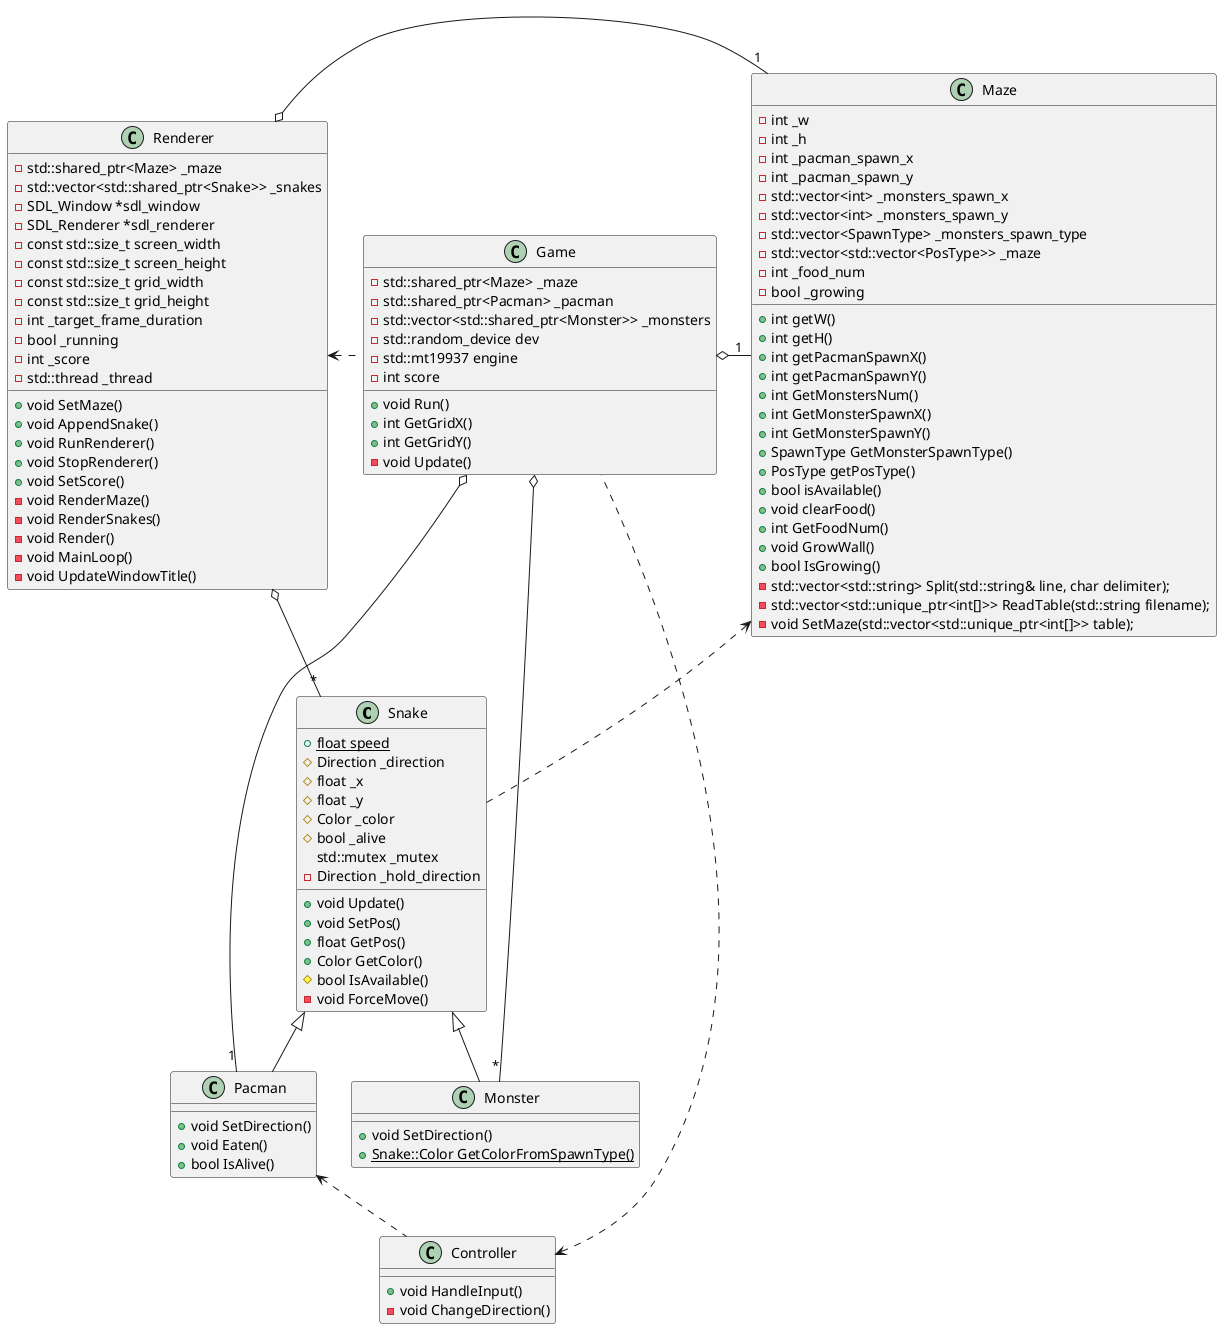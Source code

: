 @startuml
' http://www.plantuml.com/plantuml/uml/ can be used to get a png file. 

class Snake
class Pacman
class Monster
class Game
class Maze
class Renderer
class Controller

Game : +void Run()
Game : +int GetGridX()
Game : +int GetGridY()
Game : -std::shared_ptr<Maze> _maze
Game : -std::shared_ptr<Pacman> _pacman
Game : -std::vector<std::shared_ptr<Monster>> _monsters
Game : -std::random_device dev
Game : -std::mt19937 engine
Game : -int score
Game : -void Update()
Game o- "1" Maze
Game o- "1" Pacman
Game o- "*" Monster

Maze : +int getW()
Maze : +int getH()
Maze : +int getPacmanSpawnX()
Maze : +int getPacmanSpawnY()
Maze : +int GetMonstersNum()
Maze : +int GetMonsterSpawnX()
Maze : +int GetMonsterSpawnY()
Maze : +SpawnType GetMonsterSpawnType()
Maze : +PosType getPosType()
Maze : +bool isAvailable()
Maze : +void clearFood()
Maze : +int GetFoodNum()
Maze : +void GrowWall()
Maze : +bool IsGrowing()
Maze : -std::vector<std::string> Split(std::string& line, char delimiter);
Maze : -std::vector<std::unique_ptr<int[]>> ReadTable(std::string filename);
Maze : -void SetMaze(std::vector<std::unique_ptr<int[]>> table);
Maze : -int _w
Maze : -int _h
Maze : -int _pacman_spawn_x
Maze : -int _pacman_spawn_y
Maze : -std::vector<int> _monsters_spawn_x
Maze : -std::vector<int> _monsters_spawn_y
Maze : -std::vector<SpawnType> _monsters_spawn_type
Maze : -std::vector<std::vector<PosType>> _maze
Maze : -int _food_num
Maze : -bool _growing
Maze <.. Snake

Snake : +void Update()
Snake : +void SetPos()
Snake : +float GetPos()
Snake : +Color GetColor()
Snake : +{static} float speed
Snake : #bool IsAvailable()
Snake : #Direction _direction
Snake : #float _x
Snake : #float _y
Snake : #Color _color
Snake : #bool _alive
Snake : std::mutex _mutex
Snake : -void ForceMove()
Snake : -Direction _hold_direction
Snake <|-- Pacman
Snake <|-- Monster

Monster : +void SetDirection()
Monster : +{static} Snake::Color GetColorFromSpawnType()

Pacman : +void SetDirection()
Pacman : +void Eaten()
Pacman : +bool IsAlive()
Pacman <.. Controller

Renderer : +void SetMaze()
Renderer : +void AppendSnake()
Renderer : +void RunRenderer()
Renderer : +void StopRenderer()
Renderer : +void SetScore()
Renderer : -void RenderMaze()
Renderer : -void RenderSnakes()
Renderer : -void Render()
Renderer : -void MainLoop()
Renderer : -void UpdateWindowTitle()
Renderer : -std::shared_ptr<Maze> _maze
Renderer : -std::vector<std::shared_ptr<Snake>> _snakes
Renderer : -SDL_Window *sdl_window
Renderer : -SDL_Renderer *sdl_renderer
Renderer : -const std::size_t screen_width
Renderer : -const std::size_t screen_height
Renderer : -const std::size_t grid_width
Renderer : -const std::size_t grid_height
Renderer : -int _target_frame_duration
Renderer : -bool _running
Renderer : -int _score
Renderer : -std::thread _thread
Renderer o- "1" Maze
Renderer o- "*" Snake
Renderer <. Game

Controller : +void HandleInput()
Controller : -void ChangeDirection()
Controller <. Game
@enduml